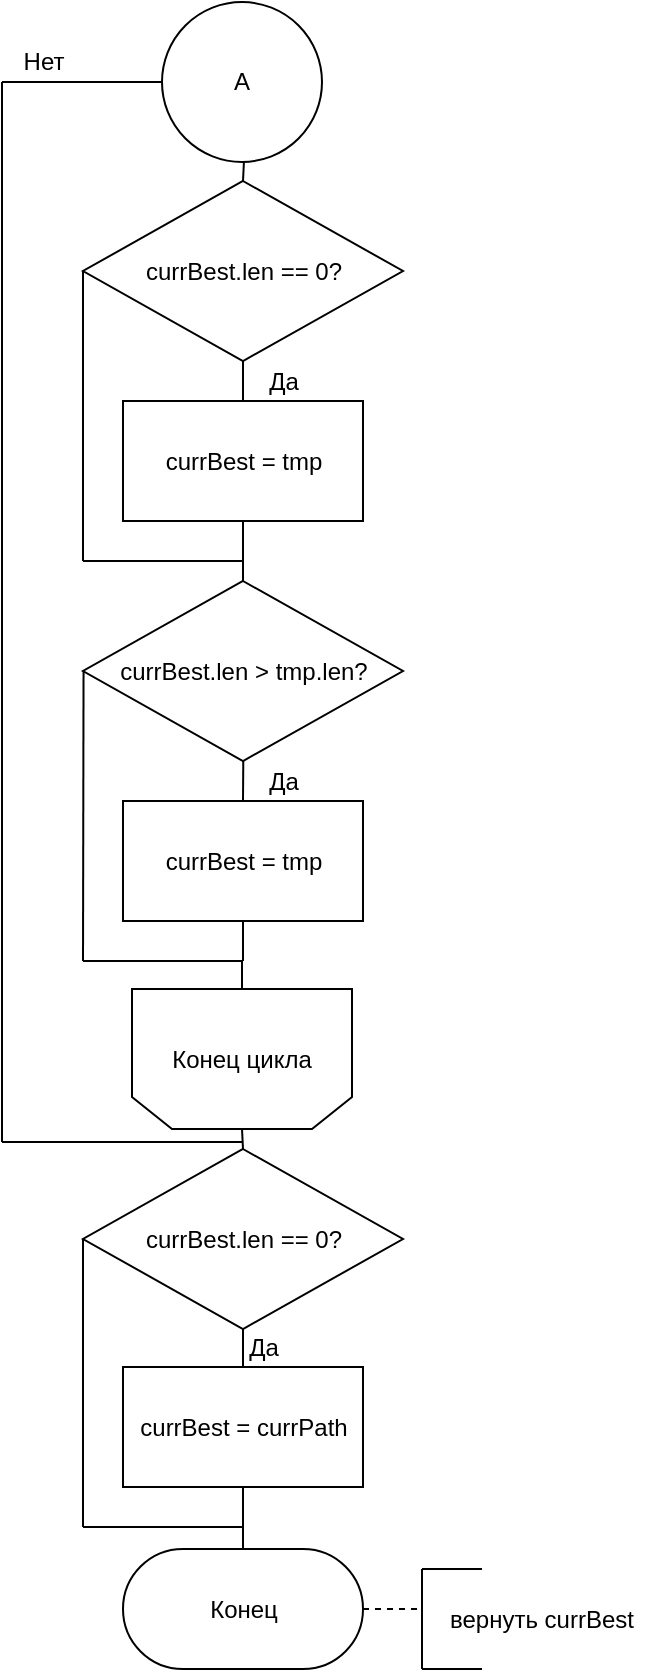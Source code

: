 <mxfile version="10.7.5" type="device"><diagram id="vehA4ctA06RtR8HBHkdf" name="Page-1"><mxGraphModel dx="960" dy="1164" grid="1" gridSize="10" guides="1" tooltips="1" connect="1" arrows="1" fold="1" page="1" pageScale="1" pageWidth="827" pageHeight="1169" math="0" shadow="0"><root><mxCell id="0"/><mxCell id="1" parent="0"/><mxCell id="QTCmJFN5Eevd6ULFi7JH-1" value="A" style="ellipse;whiteSpace=wrap;html=1;aspect=fixed;" vertex="1" parent="1"><mxGeometry x="360" y="20" width="80" height="80" as="geometry"/></mxCell><mxCell id="QTCmJFN5Eevd6ULFi7JH-3" value="currBest.len == 0?&lt;br&gt;" style="rhombus;whiteSpace=wrap;html=1;" vertex="1" parent="1"><mxGeometry x="320.5" y="593.5" width="160" height="90" as="geometry"/></mxCell><mxCell id="QTCmJFN5Eevd6ULFi7JH-4" value="currBest = currPath" style="rounded=0;whiteSpace=wrap;html=1;" vertex="1" parent="1"><mxGeometry x="340.5" y="702.5" width="120" height="60" as="geometry"/></mxCell><mxCell id="QTCmJFN5Eevd6ULFi7JH-7" value="Да" style="text;html=1;strokeColor=none;fillColor=none;align=center;verticalAlign=middle;whiteSpace=wrap;rounded=0;" vertex="1" parent="1"><mxGeometry x="390.5" y="682.5" width="40" height="20" as="geometry"/></mxCell><mxCell id="QTCmJFN5Eevd6ULFi7JH-13" value="" style="endArrow=none;html=1;entryX=0.5;entryY=1;entryDx=0;entryDy=0;exitX=0.5;exitY=0;exitDx=0;exitDy=0;" edge="1" parent="1" source="QTCmJFN5Eevd6ULFi7JH-4" target="QTCmJFN5Eevd6ULFi7JH-3"><mxGeometry width="50" height="50" relative="1" as="geometry"><mxPoint x="260.5" y="722.5" as="sourcePoint"/><mxPoint x="310.5" y="672.5" as="targetPoint"/></mxGeometry></mxCell><mxCell id="QTCmJFN5Eevd6ULFi7JH-14" value="" style="endArrow=none;html=1;entryX=0;entryY=0.5;entryDx=0;entryDy=0;" edge="1" parent="1" target="QTCmJFN5Eevd6ULFi7JH-3"><mxGeometry width="50" height="50" relative="1" as="geometry"><mxPoint x="320.5" y="782.5" as="sourcePoint"/><mxPoint x="350.5" y="642.5" as="targetPoint"/></mxGeometry></mxCell><mxCell id="QTCmJFN5Eevd6ULFi7JH-15" value="" style="endArrow=none;html=1;entryX=0.5;entryY=1;entryDx=0;entryDy=0;" edge="1" parent="1" target="QTCmJFN5Eevd6ULFi7JH-4"><mxGeometry width="50" height="50" relative="1" as="geometry"><mxPoint x="400.5" y="782.5" as="sourcePoint"/><mxPoint x="430.5" y="792.5" as="targetPoint"/></mxGeometry></mxCell><mxCell id="QTCmJFN5Eevd6ULFi7JH-16" value="" style="endArrow=none;html=1;" edge="1" parent="1"><mxGeometry width="50" height="50" relative="1" as="geometry"><mxPoint x="320.5" y="782.5" as="sourcePoint"/><mxPoint x="400.5" y="782.5" as="targetPoint"/></mxGeometry></mxCell><mxCell id="QTCmJFN5Eevd6ULFi7JH-17" value="Конец цикла" style="shape=loopLimit;whiteSpace=wrap;html=1;direction=west;" vertex="1" parent="1"><mxGeometry x="345" y="513.5" width="110" height="70" as="geometry"/></mxCell><mxCell id="QTCmJFN5Eevd6ULFi7JH-19" value="" style="endArrow=none;html=1;entryX=0.5;entryY=0;entryDx=0;entryDy=0;exitX=0.5;exitY=0;exitDx=0;exitDy=0;" edge="1" parent="1" source="QTCmJFN5Eevd6ULFi7JH-3" target="QTCmJFN5Eevd6ULFi7JH-17"><mxGeometry width="50" height="50" relative="1" as="geometry"><mxPoint x="140" y="693.5" as="sourcePoint"/><mxPoint x="190" y="643.5" as="targetPoint"/></mxGeometry></mxCell><mxCell id="QTCmJFN5Eevd6ULFi7JH-20" value="" style="endArrow=none;html=1;" edge="1" parent="1"><mxGeometry width="50" height="50" relative="1" as="geometry"><mxPoint x="400.5" y="793.5" as="sourcePoint"/><mxPoint x="400.5" y="773.5" as="targetPoint"/></mxGeometry></mxCell><mxCell id="QTCmJFN5Eevd6ULFi7JH-21" value="Конец" style="rounded=1;whiteSpace=wrap;html=1;arcSize=50;" vertex="1" parent="1"><mxGeometry x="340.5" y="793.5" width="120" height="60" as="geometry"/></mxCell><mxCell id="QTCmJFN5Eevd6ULFi7JH-22" value="" style="endArrow=none;dashed=1;html=1;exitX=1;exitY=0.5;exitDx=0;exitDy=0;" edge="1" parent="1" source="QTCmJFN5Eevd6ULFi7JH-21"><mxGeometry width="50" height="50" relative="1" as="geometry"><mxPoint x="530" y="843.5" as="sourcePoint"/><mxPoint x="490" y="823.5" as="targetPoint"/></mxGeometry></mxCell><mxCell id="QTCmJFN5Eevd6ULFi7JH-23" value="" style="endArrow=none;html=1;" edge="1" parent="1"><mxGeometry width="50" height="50" relative="1" as="geometry"><mxPoint x="490" y="853.5" as="sourcePoint"/><mxPoint x="490" y="803.5" as="targetPoint"/></mxGeometry></mxCell><mxCell id="QTCmJFN5Eevd6ULFi7JH-24" value="" style="endArrow=none;html=1;" edge="1" parent="1"><mxGeometry width="50" height="50" relative="1" as="geometry"><mxPoint x="490" y="853.5" as="sourcePoint"/><mxPoint x="520" y="853.5" as="targetPoint"/></mxGeometry></mxCell><mxCell id="QTCmJFN5Eevd6ULFi7JH-25" value="" style="endArrow=none;html=1;" edge="1" parent="1"><mxGeometry width="50" height="50" relative="1" as="geometry"><mxPoint x="490" y="803.5" as="sourcePoint"/><mxPoint x="520" y="803.5" as="targetPoint"/></mxGeometry></mxCell><mxCell id="QTCmJFN5Eevd6ULFi7JH-26" value="вернуть currBest" style="text;html=1;strokeColor=none;fillColor=none;align=center;verticalAlign=middle;whiteSpace=wrap;rounded=0;" vertex="1" parent="1"><mxGeometry x="490" y="803.5" width="120" height="50" as="geometry"/></mxCell><mxCell id="QTCmJFN5Eevd6ULFi7JH-27" value="" style="endArrow=none;html=1;entryX=0.5;entryY=1;entryDx=0;entryDy=0;exitX=0.5;exitY=0;exitDx=0;exitDy=0;" edge="1" parent="1" source="QTCmJFN5Eevd6ULFi7JH-28"><mxGeometry width="50" height="50" relative="1" as="geometry"><mxPoint x="400.776" y="109.569" as="sourcePoint"/><mxPoint x="400.971" y="99.912" as="targetPoint"/></mxGeometry></mxCell><mxCell id="QTCmJFN5Eevd6ULFi7JH-28" value="currBest.len == 0?&lt;br&gt;" style="rhombus;whiteSpace=wrap;html=1;" vertex="1" parent="1"><mxGeometry x="320.5" y="109.5" width="160" height="90" as="geometry"/></mxCell><mxCell id="QTCmJFN5Eevd6ULFi7JH-29" value="currBest = tmp" style="rounded=0;whiteSpace=wrap;html=1;" vertex="1" parent="1"><mxGeometry x="340.5" y="219.5" width="120" height="60" as="geometry"/></mxCell><mxCell id="QTCmJFN5Eevd6ULFi7JH-30" value="" style="endArrow=none;html=1;entryX=0.5;entryY=1;entryDx=0;entryDy=0;exitX=0.5;exitY=0;exitDx=0;exitDy=0;" edge="1" parent="1" source="QTCmJFN5Eevd6ULFi7JH-29" target="QTCmJFN5Eevd6ULFi7JH-28"><mxGeometry width="50" height="50" relative="1" as="geometry"><mxPoint x="400.5" y="209.5" as="sourcePoint"/><mxPoint x="355.5" y="229.5" as="targetPoint"/></mxGeometry></mxCell><mxCell id="QTCmJFN5Eevd6ULFi7JH-31" value="" style="endArrow=none;html=1;entryX=0;entryY=0.5;entryDx=0;entryDy=0;" edge="1" parent="1" target="QTCmJFN5Eevd6ULFi7JH-28"><mxGeometry width="50" height="50" relative="1" as="geometry"><mxPoint x="320.5" y="299.5" as="sourcePoint"/><mxPoint x="315.5" y="159.5" as="targetPoint"/></mxGeometry></mxCell><mxCell id="QTCmJFN5Eevd6ULFi7JH-32" value="Да" style="text;html=1;strokeColor=none;fillColor=none;align=center;verticalAlign=middle;whiteSpace=wrap;rounded=0;" vertex="1" parent="1"><mxGeometry x="400.5" y="199.5" width="40" height="20" as="geometry"/></mxCell><mxCell id="QTCmJFN5Eevd6ULFi7JH-33" value="" style="endArrow=none;html=1;entryX=0.5;entryY=1;entryDx=0;entryDy=0;" edge="1" parent="1" target="QTCmJFN5Eevd6ULFi7JH-29"><mxGeometry width="50" height="50" relative="1" as="geometry"><mxPoint x="400.5" y="299.5" as="sourcePoint"/><mxPoint x="445.5" y="329.5" as="targetPoint"/></mxGeometry></mxCell><mxCell id="QTCmJFN5Eevd6ULFi7JH-34" value="" style="endArrow=none;html=1;" edge="1" parent="1"><mxGeometry width="50" height="50" relative="1" as="geometry"><mxPoint x="320.5" y="299.5" as="sourcePoint"/><mxPoint x="400.5" y="299.5" as="targetPoint"/></mxGeometry></mxCell><mxCell id="QTCmJFN5Eevd6ULFi7JH-35" value="" style="endArrow=none;html=1;exitX=0.5;exitY=0;exitDx=0;exitDy=0;" edge="1" parent="1" source="QTCmJFN5Eevd6ULFi7JH-36"><mxGeometry width="50" height="50" relative="1" as="geometry"><mxPoint x="400.5" y="309.5" as="sourcePoint"/><mxPoint x="400.5" y="299.5" as="targetPoint"/></mxGeometry></mxCell><mxCell id="QTCmJFN5Eevd6ULFi7JH-36" value="currBest.len &amp;gt; tmp.len?&lt;br&gt;" style="rhombus;whiteSpace=wrap;html=1;" vertex="1" parent="1"><mxGeometry x="320.5" y="309.5" width="160" height="90" as="geometry"/></mxCell><mxCell id="QTCmJFN5Eevd6ULFi7JH-37" value="currBest = tmp" style="rounded=0;whiteSpace=wrap;html=1;" vertex="1" parent="1"><mxGeometry x="340.5" y="419.5" width="120" height="60" as="geometry"/></mxCell><mxCell id="QTCmJFN5Eevd6ULFi7JH-38" value="" style="endArrow=none;html=1;entryX=0.5;entryY=1;entryDx=0;entryDy=0;exitX=0.5;exitY=0;exitDx=0;exitDy=0;" edge="1" parent="1" source="QTCmJFN5Eevd6ULFi7JH-37"><mxGeometry width="50" height="50" relative="1" as="geometry"><mxPoint x="400.5" y="409.5" as="sourcePoint"/><mxPoint x="400.643" y="399.5" as="targetPoint"/></mxGeometry></mxCell><mxCell id="QTCmJFN5Eevd6ULFi7JH-39" value="Да" style="text;html=1;strokeColor=none;fillColor=none;align=center;verticalAlign=middle;whiteSpace=wrap;rounded=0;" vertex="1" parent="1"><mxGeometry x="400.5" y="399.5" width="40" height="20" as="geometry"/></mxCell><mxCell id="QTCmJFN5Eevd6ULFi7JH-40" value="" style="endArrow=none;html=1;entryX=0.5;entryY=1;entryDx=0;entryDy=0;" edge="1" parent="1" target="QTCmJFN5Eevd6ULFi7JH-37"><mxGeometry width="50" height="50" relative="1" as="geometry"><mxPoint x="400.5" y="499.5" as="sourcePoint"/><mxPoint x="445.5" y="529.5" as="targetPoint"/></mxGeometry></mxCell><mxCell id="QTCmJFN5Eevd6ULFi7JH-41" value="" style="endArrow=none;html=1;entryX=0;entryY=0.5;entryDx=0;entryDy=0;" edge="1" parent="1"><mxGeometry width="50" height="50" relative="1" as="geometry"><mxPoint x="320.5" y="499.5" as="sourcePoint"/><mxPoint x="320.776" y="354.397" as="targetPoint"/></mxGeometry></mxCell><mxCell id="QTCmJFN5Eevd6ULFi7JH-42" value="" style="endArrow=none;html=1;" edge="1" parent="1"><mxGeometry width="50" height="50" relative="1" as="geometry"><mxPoint x="320.5" y="499.5" as="sourcePoint"/><mxPoint x="400.5" y="499.5" as="targetPoint"/></mxGeometry></mxCell><mxCell id="QTCmJFN5Eevd6ULFi7JH-43" value="" style="endArrow=none;html=1;exitX=0.5;exitY=1;exitDx=0;exitDy=0;" edge="1" parent="1" source="QTCmJFN5Eevd6ULFi7JH-17"><mxGeometry width="50" height="50" relative="1" as="geometry"><mxPoint x="480" y="530" as="sourcePoint"/><mxPoint x="400" y="500" as="targetPoint"/></mxGeometry></mxCell><mxCell id="QTCmJFN5Eevd6ULFi7JH-44" value="" style="endArrow=none;html=1;entryX=0;entryY=0.5;entryDx=0;entryDy=0;" edge="1" parent="1" target="QTCmJFN5Eevd6ULFi7JH-1"><mxGeometry width="50" height="50" relative="1" as="geometry"><mxPoint x="280" y="60" as="sourcePoint"/><mxPoint x="610" y="220" as="targetPoint"/></mxGeometry></mxCell><mxCell id="QTCmJFN5Eevd6ULFi7JH-47" value="" style="endArrow=none;html=1;" edge="1" parent="1"><mxGeometry width="50" height="50" relative="1" as="geometry"><mxPoint x="280" y="590" as="sourcePoint"/><mxPoint x="280" y="60" as="targetPoint"/></mxGeometry></mxCell><mxCell id="QTCmJFN5Eevd6ULFi7JH-48" value="" style="endArrow=none;html=1;" edge="1" parent="1"><mxGeometry width="50" height="50" relative="1" as="geometry"><mxPoint x="400" y="590" as="sourcePoint"/><mxPoint x="280" y="590" as="targetPoint"/></mxGeometry></mxCell><mxCell id="QTCmJFN5Eevd6ULFi7JH-49" value="Нет" style="text;html=1;strokeColor=none;fillColor=none;align=center;verticalAlign=middle;whiteSpace=wrap;rounded=0;" vertex="1" parent="1"><mxGeometry x="280.5" y="40" width="40" height="20" as="geometry"/></mxCell></root></mxGraphModel></diagram></mxfile>